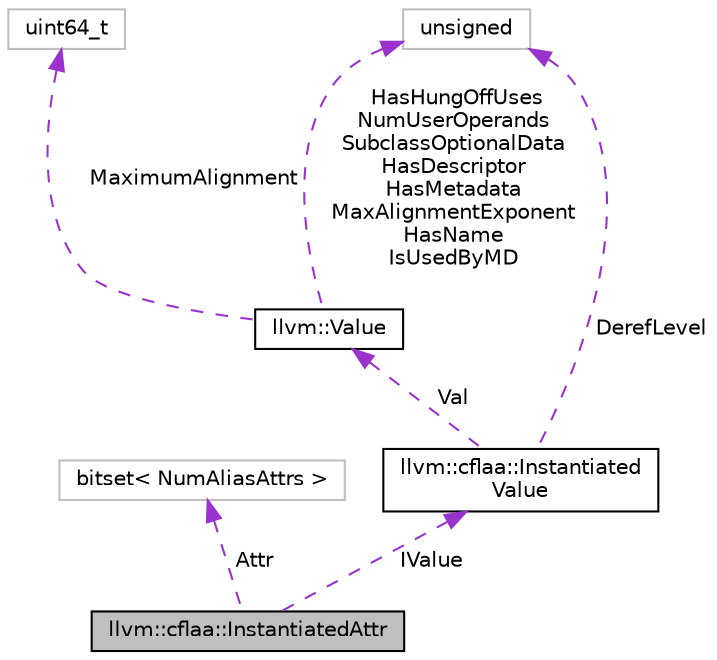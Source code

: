 digraph "llvm::cflaa::InstantiatedAttr"
{
 // LATEX_PDF_SIZE
  bgcolor="transparent";
  edge [fontname="Helvetica",fontsize="10",labelfontname="Helvetica",labelfontsize="10"];
  node [fontname="Helvetica",fontsize="10",shape=record];
  Node1 [label="llvm::cflaa::InstantiatedAttr",height=0.2,width=0.4,color="black", fillcolor="grey75", style="filled", fontcolor="black",tooltip="This is the result of instantiating ExternalAttribute at a particular callsite."];
  Node2 -> Node1 [dir="back",color="darkorchid3",fontsize="10",style="dashed",label=" Attr" ,fontname="Helvetica"];
  Node2 [label="bitset\< NumAliasAttrs \>",height=0.2,width=0.4,color="grey75",tooltip=" "];
  Node3 -> Node1 [dir="back",color="darkorchid3",fontsize="10",style="dashed",label=" IValue" ,fontname="Helvetica"];
  Node3 [label="llvm::cflaa::Instantiated\lValue",height=0.2,width=0.4,color="black",URL="$structllvm_1_1cflaa_1_1InstantiatedValue.html",tooltip="This is the result of instantiating InterfaceValue at a particular call."];
  Node4 -> Node3 [dir="back",color="darkorchid3",fontsize="10",style="dashed",label=" Val" ,fontname="Helvetica"];
  Node4 [label="llvm::Value",height=0.2,width=0.4,color="black",URL="$classllvm_1_1Value.html",tooltip="LLVM Value Representation."];
  Node5 -> Node4 [dir="back",color="darkorchid3",fontsize="10",style="dashed",label=" MaximumAlignment" ,fontname="Helvetica"];
  Node5 [label="uint64_t",height=0.2,width=0.4,color="grey75",tooltip=" "];
  Node6 -> Node4 [dir="back",color="darkorchid3",fontsize="10",style="dashed",label=" HasHungOffUses\nNumUserOperands\nSubclassOptionalData\nHasDescriptor\nHasMetadata\nMaxAlignmentExponent\nHasName\nIsUsedByMD" ,fontname="Helvetica"];
  Node6 [label="unsigned",height=0.2,width=0.4,color="grey75",tooltip=" "];
  Node6 -> Node3 [dir="back",color="darkorchid3",fontsize="10",style="dashed",label=" DerefLevel" ,fontname="Helvetica"];
}
